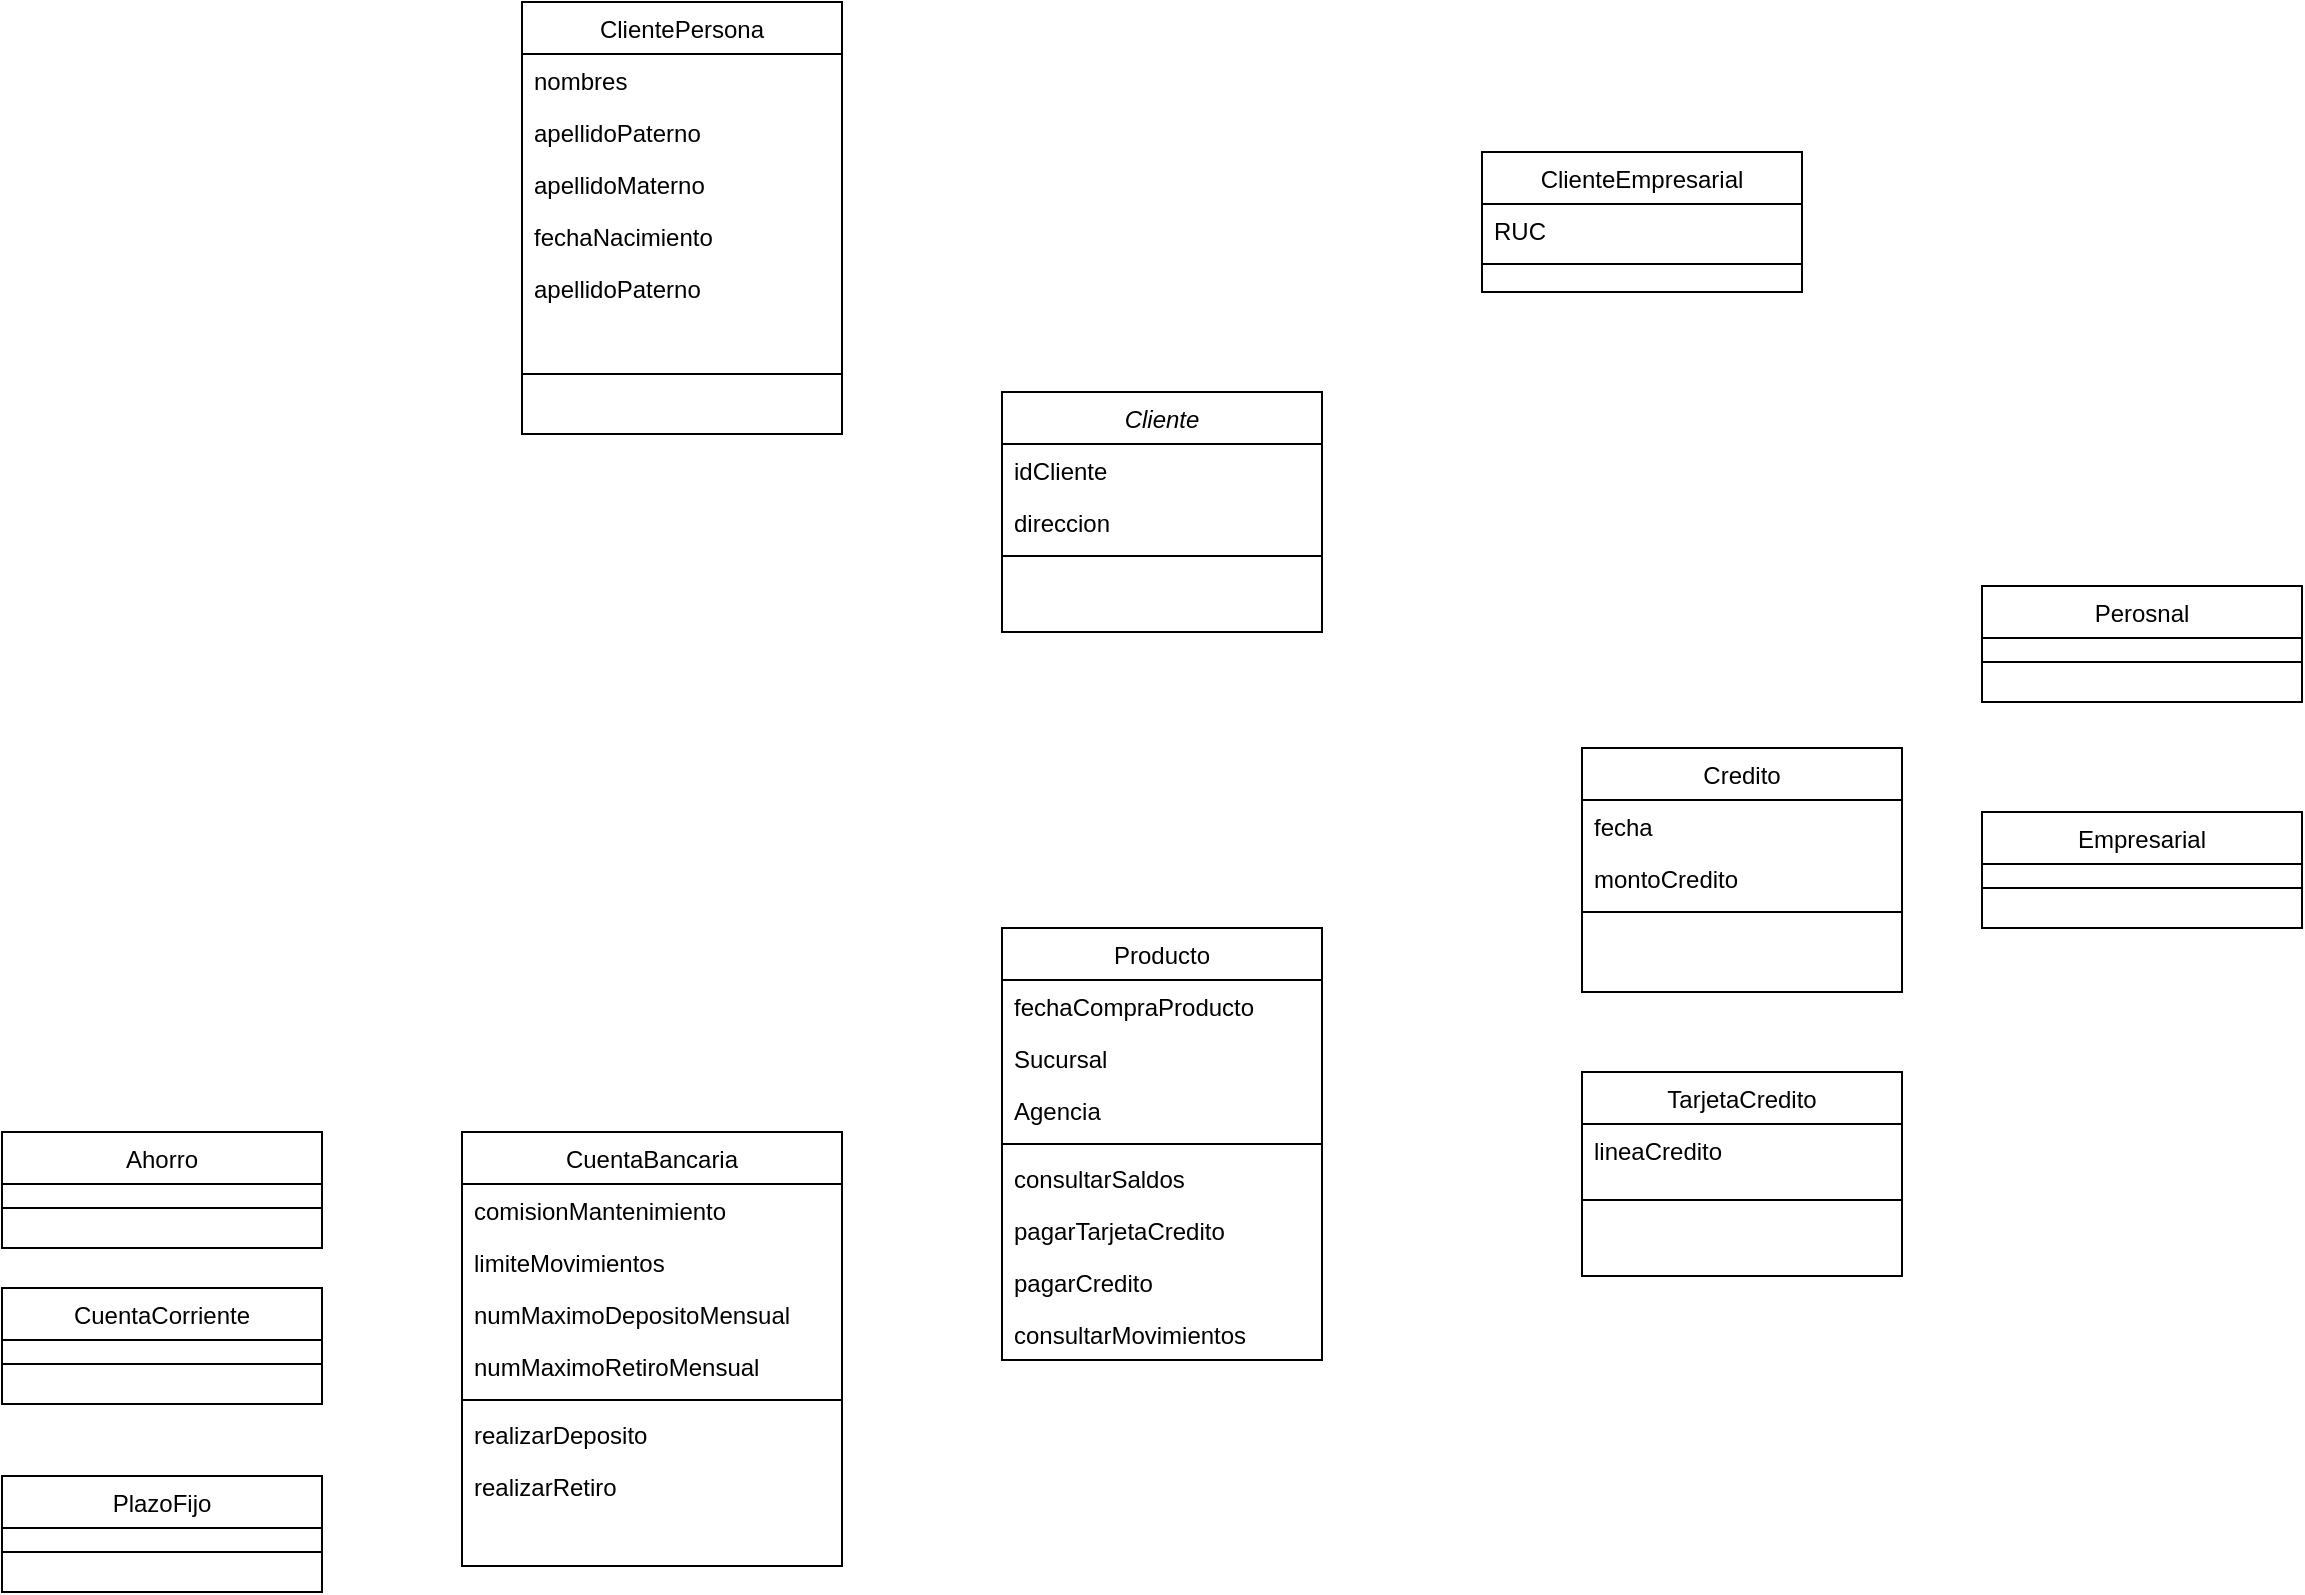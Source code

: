 <mxfile version="21.6.1" type="device" pages="2">
  <diagram id="C5RBs43oDa-KdzZeNtuy" name="Page-1">
    <mxGraphModel dx="2208" dy="815" grid="1" gridSize="10" guides="1" tooltips="1" connect="1" arrows="1" fold="1" page="1" pageScale="1" pageWidth="827" pageHeight="1169" math="0" shadow="0">
      <root>
        <mxCell id="WIyWlLk6GJQsqaUBKTNV-0" />
        <mxCell id="WIyWlLk6GJQsqaUBKTNV-1" parent="WIyWlLk6GJQsqaUBKTNV-0" />
        <mxCell id="zkfFHV4jXpPFQw0GAbJ--0" value="Cliente" style="swimlane;fontStyle=2;align=center;verticalAlign=top;childLayout=stackLayout;horizontal=1;startSize=26;horizontalStack=0;resizeParent=1;resizeLast=0;collapsible=1;marginBottom=0;rounded=0;shadow=0;strokeWidth=1;" parent="WIyWlLk6GJQsqaUBKTNV-1" vertex="1">
          <mxGeometry x="250" y="430" width="160" height="120" as="geometry">
            <mxRectangle x="230" y="140" width="160" height="26" as="alternateBounds" />
          </mxGeometry>
        </mxCell>
        <mxCell id="zkfFHV4jXpPFQw0GAbJ--1" value="idCliente" style="text;align=left;verticalAlign=top;spacingLeft=4;spacingRight=4;overflow=hidden;rotatable=0;points=[[0,0.5],[1,0.5]];portConstraint=eastwest;" parent="zkfFHV4jXpPFQw0GAbJ--0" vertex="1">
          <mxGeometry y="26" width="160" height="26" as="geometry" />
        </mxCell>
        <mxCell id="YfW43HxctPbW1JqSgaZa-95" value="direccion" style="text;align=left;verticalAlign=top;spacingLeft=4;spacingRight=4;overflow=hidden;rotatable=0;points=[[0,0.5],[1,0.5]];portConstraint=eastwest;rounded=0;shadow=0;html=0;" vertex="1" parent="zkfFHV4jXpPFQw0GAbJ--0">
          <mxGeometry y="52" width="160" height="26" as="geometry" />
        </mxCell>
        <mxCell id="zkfFHV4jXpPFQw0GAbJ--4" value="" style="line;html=1;strokeWidth=1;align=left;verticalAlign=middle;spacingTop=-1;spacingLeft=3;spacingRight=3;rotatable=0;labelPosition=right;points=[];portConstraint=eastwest;" parent="zkfFHV4jXpPFQw0GAbJ--0" vertex="1">
          <mxGeometry y="78" width="160" height="8" as="geometry" />
        </mxCell>
        <mxCell id="zkfFHV4jXpPFQw0GAbJ--6" value="ClientePersona" style="swimlane;fontStyle=0;align=center;verticalAlign=top;childLayout=stackLayout;horizontal=1;startSize=26;horizontalStack=0;resizeParent=1;resizeLast=0;collapsible=1;marginBottom=0;rounded=0;shadow=0;strokeWidth=1;" parent="WIyWlLk6GJQsqaUBKTNV-1" vertex="1">
          <mxGeometry x="10" y="235" width="160" height="216" as="geometry">
            <mxRectangle x="130" y="380" width="160" height="26" as="alternateBounds" />
          </mxGeometry>
        </mxCell>
        <mxCell id="zkfFHV4jXpPFQw0GAbJ--7" value="nombres" style="text;align=left;verticalAlign=top;spacingLeft=4;spacingRight=4;overflow=hidden;rotatable=0;points=[[0,0.5],[1,0.5]];portConstraint=eastwest;" parent="zkfFHV4jXpPFQw0GAbJ--6" vertex="1">
          <mxGeometry y="26" width="160" height="26" as="geometry" />
        </mxCell>
        <mxCell id="zkfFHV4jXpPFQw0GAbJ--8" value="apellidoPaterno" style="text;align=left;verticalAlign=top;spacingLeft=4;spacingRight=4;overflow=hidden;rotatable=0;points=[[0,0.5],[1,0.5]];portConstraint=eastwest;rounded=0;shadow=0;html=0;" parent="zkfFHV4jXpPFQw0GAbJ--6" vertex="1">
          <mxGeometry y="52" width="160" height="26" as="geometry" />
        </mxCell>
        <mxCell id="zkfFHV4jXpPFQw0GAbJ--3" value="apellidoMaterno" style="text;align=left;verticalAlign=top;spacingLeft=4;spacingRight=4;overflow=hidden;rotatable=0;points=[[0,0.5],[1,0.5]];portConstraint=eastwest;rounded=0;shadow=0;html=0;" parent="zkfFHV4jXpPFQw0GAbJ--6" vertex="1">
          <mxGeometry y="78" width="160" height="26" as="geometry" />
        </mxCell>
        <mxCell id="YfW43HxctPbW1JqSgaZa-91" value="fechaNacimiento" style="text;align=left;verticalAlign=top;spacingLeft=4;spacingRight=4;overflow=hidden;rotatable=0;points=[[0,0.5],[1,0.5]];portConstraint=eastwest;rounded=0;shadow=0;html=0;" vertex="1" parent="zkfFHV4jXpPFQw0GAbJ--6">
          <mxGeometry y="104" width="160" height="26" as="geometry" />
        </mxCell>
        <mxCell id="zkfFHV4jXpPFQw0GAbJ--2" value="apellidoPaterno" style="text;align=left;verticalAlign=top;spacingLeft=4;spacingRight=4;overflow=hidden;rotatable=0;points=[[0,0.5],[1,0.5]];portConstraint=eastwest;rounded=0;shadow=0;html=0;" parent="zkfFHV4jXpPFQw0GAbJ--6" vertex="1">
          <mxGeometry y="130" width="160" height="26" as="geometry" />
        </mxCell>
        <mxCell id="zkfFHV4jXpPFQw0GAbJ--9" value="" style="line;html=1;strokeWidth=1;align=left;verticalAlign=middle;spacingTop=-1;spacingLeft=3;spacingRight=3;rotatable=0;labelPosition=right;points=[];portConstraint=eastwest;" parent="zkfFHV4jXpPFQw0GAbJ--6" vertex="1">
          <mxGeometry y="156" width="160" height="60" as="geometry" />
        </mxCell>
        <mxCell id="zkfFHV4jXpPFQw0GAbJ--13" value="ClienteEmpresarial" style="swimlane;fontStyle=0;align=center;verticalAlign=top;childLayout=stackLayout;horizontal=1;startSize=26;horizontalStack=0;resizeParent=1;resizeLast=0;collapsible=1;marginBottom=0;rounded=0;shadow=0;strokeWidth=1;" parent="WIyWlLk6GJQsqaUBKTNV-1" vertex="1">
          <mxGeometry x="490" y="310" width="160" height="70" as="geometry">
            <mxRectangle x="340" y="380" width="170" height="26" as="alternateBounds" />
          </mxGeometry>
        </mxCell>
        <mxCell id="zkfFHV4jXpPFQw0GAbJ--14" value="RUC" style="text;align=left;verticalAlign=top;spacingLeft=4;spacingRight=4;overflow=hidden;rotatable=0;points=[[0,0.5],[1,0.5]];portConstraint=eastwest;" parent="zkfFHV4jXpPFQw0GAbJ--13" vertex="1">
          <mxGeometry y="26" width="160" height="26" as="geometry" />
        </mxCell>
        <mxCell id="zkfFHV4jXpPFQw0GAbJ--15" value="" style="line;html=1;strokeWidth=1;align=left;verticalAlign=middle;spacingTop=-1;spacingLeft=3;spacingRight=3;rotatable=0;labelPosition=right;points=[];portConstraint=eastwest;" parent="zkfFHV4jXpPFQw0GAbJ--13" vertex="1">
          <mxGeometry y="52" width="160" height="8" as="geometry" />
        </mxCell>
        <mxCell id="zkfFHV4jXpPFQw0GAbJ--17" value="Producto" style="swimlane;fontStyle=0;align=center;verticalAlign=top;childLayout=stackLayout;horizontal=1;startSize=26;horizontalStack=0;resizeParent=1;resizeLast=0;collapsible=1;marginBottom=0;rounded=0;shadow=0;strokeWidth=1;" parent="WIyWlLk6GJQsqaUBKTNV-1" vertex="1">
          <mxGeometry x="250" y="698" width="160" height="216" as="geometry">
            <mxRectangle x="550" y="140" width="160" height="26" as="alternateBounds" />
          </mxGeometry>
        </mxCell>
        <mxCell id="zkfFHV4jXpPFQw0GAbJ--18" value="fechaCompraProducto" style="text;align=left;verticalAlign=top;spacingLeft=4;spacingRight=4;overflow=hidden;rotatable=0;points=[[0,0.5],[1,0.5]];portConstraint=eastwest;" parent="zkfFHV4jXpPFQw0GAbJ--17" vertex="1">
          <mxGeometry y="26" width="160" height="26" as="geometry" />
        </mxCell>
        <mxCell id="zkfFHV4jXpPFQw0GAbJ--19" value="Sucursal" style="text;align=left;verticalAlign=top;spacingLeft=4;spacingRight=4;overflow=hidden;rotatable=0;points=[[0,0.5],[1,0.5]];portConstraint=eastwest;rounded=0;shadow=0;html=0;" parent="zkfFHV4jXpPFQw0GAbJ--17" vertex="1">
          <mxGeometry y="52" width="160" height="26" as="geometry" />
        </mxCell>
        <mxCell id="zkfFHV4jXpPFQw0GAbJ--20" value="Agencia" style="text;align=left;verticalAlign=top;spacingLeft=4;spacingRight=4;overflow=hidden;rotatable=0;points=[[0,0.5],[1,0.5]];portConstraint=eastwest;rounded=0;shadow=0;html=0;" parent="zkfFHV4jXpPFQw0GAbJ--17" vertex="1">
          <mxGeometry y="78" width="160" height="26" as="geometry" />
        </mxCell>
        <mxCell id="zkfFHV4jXpPFQw0GAbJ--23" value="" style="line;html=1;strokeWidth=1;align=left;verticalAlign=middle;spacingTop=-1;spacingLeft=3;spacingRight=3;rotatable=0;labelPosition=right;points=[];portConstraint=eastwest;" parent="zkfFHV4jXpPFQw0GAbJ--17" vertex="1">
          <mxGeometry y="104" width="160" height="8" as="geometry" />
        </mxCell>
        <mxCell id="zkfFHV4jXpPFQw0GAbJ--24" value="consultarSaldos" style="text;align=left;verticalAlign=top;spacingLeft=4;spacingRight=4;overflow=hidden;rotatable=0;points=[[0,0.5],[1,0.5]];portConstraint=eastwest;" parent="zkfFHV4jXpPFQw0GAbJ--17" vertex="1">
          <mxGeometry y="112" width="160" height="26" as="geometry" />
        </mxCell>
        <mxCell id="YfW43HxctPbW1JqSgaZa-92" value="pagarTarjetaCredito" style="text;align=left;verticalAlign=top;spacingLeft=4;spacingRight=4;overflow=hidden;rotatable=0;points=[[0,0.5],[1,0.5]];portConstraint=eastwest;rounded=0;shadow=0;html=0;" vertex="1" parent="zkfFHV4jXpPFQw0GAbJ--17">
          <mxGeometry y="138" width="160" height="26" as="geometry" />
        </mxCell>
        <mxCell id="YfW43HxctPbW1JqSgaZa-50" value="pagarCredito" style="text;align=left;verticalAlign=top;spacingLeft=4;spacingRight=4;overflow=hidden;rotatable=0;points=[[0,0.5],[1,0.5]];portConstraint=eastwest;" vertex="1" parent="zkfFHV4jXpPFQw0GAbJ--17">
          <mxGeometry y="164" width="160" height="26" as="geometry" />
        </mxCell>
        <mxCell id="YfW43HxctPbW1JqSgaZa-89" value="consultarMovimientos" style="text;align=left;verticalAlign=top;spacingLeft=4;spacingRight=4;overflow=hidden;rotatable=0;points=[[0,0.5],[1,0.5]];portConstraint=eastwest;rounded=0;shadow=0;html=0;" vertex="1" parent="zkfFHV4jXpPFQw0GAbJ--17">
          <mxGeometry y="190" width="160" height="26" as="geometry" />
        </mxCell>
        <mxCell id="YfW43HxctPbW1JqSgaZa-43" value="Credito" style="swimlane;fontStyle=0;align=center;verticalAlign=top;childLayout=stackLayout;horizontal=1;startSize=26;horizontalStack=0;resizeParent=1;resizeLast=0;collapsible=1;marginBottom=0;rounded=0;shadow=0;strokeWidth=1;" vertex="1" parent="WIyWlLk6GJQsqaUBKTNV-1">
          <mxGeometry x="540" y="608" width="160" height="122" as="geometry">
            <mxRectangle x="550" y="140" width="160" height="26" as="alternateBounds" />
          </mxGeometry>
        </mxCell>
        <mxCell id="YfW43HxctPbW1JqSgaZa-44" value="fecha" style="text;align=left;verticalAlign=top;spacingLeft=4;spacingRight=4;overflow=hidden;rotatable=0;points=[[0,0.5],[1,0.5]];portConstraint=eastwest;" vertex="1" parent="YfW43HxctPbW1JqSgaZa-43">
          <mxGeometry y="26" width="160" height="26" as="geometry" />
        </mxCell>
        <mxCell id="YfW43HxctPbW1JqSgaZa-45" value="montoCredito" style="text;align=left;verticalAlign=top;spacingLeft=4;spacingRight=4;overflow=hidden;rotatable=0;points=[[0,0.5],[1,0.5]];portConstraint=eastwest;rounded=0;shadow=0;html=0;" vertex="1" parent="YfW43HxctPbW1JqSgaZa-43">
          <mxGeometry y="52" width="160" height="26" as="geometry" />
        </mxCell>
        <mxCell id="YfW43HxctPbW1JqSgaZa-49" value="" style="line;html=1;strokeWidth=1;align=left;verticalAlign=middle;spacingTop=-1;spacingLeft=3;spacingRight=3;rotatable=0;labelPosition=right;points=[];portConstraint=eastwest;" vertex="1" parent="YfW43HxctPbW1JqSgaZa-43">
          <mxGeometry y="78" width="160" height="8" as="geometry" />
        </mxCell>
        <mxCell id="YfW43HxctPbW1JqSgaZa-69" value="CuentaBancaria" style="swimlane;fontStyle=0;align=center;verticalAlign=top;childLayout=stackLayout;horizontal=1;startSize=26;horizontalStack=0;resizeParent=1;resizeLast=0;collapsible=1;marginBottom=0;rounded=0;shadow=0;strokeWidth=1;" vertex="1" parent="WIyWlLk6GJQsqaUBKTNV-1">
          <mxGeometry x="-20" y="800" width="190" height="217" as="geometry">
            <mxRectangle x="550" y="140" width="160" height="26" as="alternateBounds" />
          </mxGeometry>
        </mxCell>
        <mxCell id="YfW43HxctPbW1JqSgaZa-70" value="comisionMantenimiento" style="text;align=left;verticalAlign=top;spacingLeft=4;spacingRight=4;overflow=hidden;rotatable=0;points=[[0,0.5],[1,0.5]];portConstraint=eastwest;" vertex="1" parent="YfW43HxctPbW1JqSgaZa-69">
          <mxGeometry y="26" width="190" height="26" as="geometry" />
        </mxCell>
        <mxCell id="YfW43HxctPbW1JqSgaZa-71" value="limiteMovimientos" style="text;align=left;verticalAlign=top;spacingLeft=4;spacingRight=4;overflow=hidden;rotatable=0;points=[[0,0.5],[1,0.5]];portConstraint=eastwest;rounded=0;shadow=0;html=0;" vertex="1" parent="YfW43HxctPbW1JqSgaZa-69">
          <mxGeometry y="52" width="190" height="26" as="geometry" />
        </mxCell>
        <mxCell id="YfW43HxctPbW1JqSgaZa-72" value="numMaximoDepositoMensual" style="text;align=left;verticalAlign=top;spacingLeft=4;spacingRight=4;overflow=hidden;rotatable=0;points=[[0,0.5],[1,0.5]];portConstraint=eastwest;rounded=0;shadow=0;html=0;" vertex="1" parent="YfW43HxctPbW1JqSgaZa-69">
          <mxGeometry y="78" width="190" height="26" as="geometry" />
        </mxCell>
        <mxCell id="YfW43HxctPbW1JqSgaZa-73" value="numMaximoRetiroMensual" style="text;align=left;verticalAlign=top;spacingLeft=4;spacingRight=4;overflow=hidden;rotatable=0;points=[[0,0.5],[1,0.5]];portConstraint=eastwest;rounded=0;shadow=0;html=0;" vertex="1" parent="YfW43HxctPbW1JqSgaZa-69">
          <mxGeometry y="104" width="190" height="26" as="geometry" />
        </mxCell>
        <mxCell id="YfW43HxctPbW1JqSgaZa-75" value="" style="line;html=1;strokeWidth=1;align=left;verticalAlign=middle;spacingTop=-1;spacingLeft=3;spacingRight=3;rotatable=0;labelPosition=right;points=[];portConstraint=eastwest;" vertex="1" parent="YfW43HxctPbW1JqSgaZa-69">
          <mxGeometry y="130" width="190" height="8" as="geometry" />
        </mxCell>
        <mxCell id="YfW43HxctPbW1JqSgaZa-76" value="realizarDeposito" style="text;align=left;verticalAlign=top;spacingLeft=4;spacingRight=4;overflow=hidden;rotatable=0;points=[[0,0.5],[1,0.5]];portConstraint=eastwest;" vertex="1" parent="YfW43HxctPbW1JqSgaZa-69">
          <mxGeometry y="138" width="190" height="26" as="geometry" />
        </mxCell>
        <mxCell id="YfW43HxctPbW1JqSgaZa-77" value="realizarRetiro" style="text;align=left;verticalAlign=top;spacingLeft=4;spacingRight=4;overflow=hidden;rotatable=0;points=[[0,0.5],[1,0.5]];portConstraint=eastwest;" vertex="1" parent="YfW43HxctPbW1JqSgaZa-69">
          <mxGeometry y="164" width="190" height="26" as="geometry" />
        </mxCell>
        <mxCell id="YfW43HxctPbW1JqSgaZa-101" value="Perosnal" style="swimlane;fontStyle=0;align=center;verticalAlign=top;childLayout=stackLayout;horizontal=1;startSize=26;horizontalStack=0;resizeParent=1;resizeLast=0;collapsible=1;marginBottom=0;rounded=0;shadow=0;strokeWidth=1;" vertex="1" parent="WIyWlLk6GJQsqaUBKTNV-1">
          <mxGeometry x="740" y="527" width="160" height="58" as="geometry">
            <mxRectangle x="550" y="140" width="160" height="26" as="alternateBounds" />
          </mxGeometry>
        </mxCell>
        <mxCell id="YfW43HxctPbW1JqSgaZa-107" value="" style="line;html=1;strokeWidth=1;align=left;verticalAlign=middle;spacingTop=-1;spacingLeft=3;spacingRight=3;rotatable=0;labelPosition=right;points=[];portConstraint=eastwest;" vertex="1" parent="YfW43HxctPbW1JqSgaZa-101">
          <mxGeometry y="26" width="160" height="24" as="geometry" />
        </mxCell>
        <mxCell id="YfW43HxctPbW1JqSgaZa-174" value="CuentaCorriente" style="swimlane;fontStyle=0;align=center;verticalAlign=top;childLayout=stackLayout;horizontal=1;startSize=26;horizontalStack=0;resizeParent=1;resizeLast=0;collapsible=1;marginBottom=0;rounded=0;shadow=0;strokeWidth=1;" vertex="1" parent="WIyWlLk6GJQsqaUBKTNV-1">
          <mxGeometry x="-250" y="878" width="160" height="58" as="geometry">
            <mxRectangle x="550" y="140" width="160" height="26" as="alternateBounds" />
          </mxGeometry>
        </mxCell>
        <mxCell id="YfW43HxctPbW1JqSgaZa-175" value="" style="line;html=1;strokeWidth=1;align=left;verticalAlign=middle;spacingTop=-1;spacingLeft=3;spacingRight=3;rotatable=0;labelPosition=right;points=[];portConstraint=eastwest;" vertex="1" parent="YfW43HxctPbW1JqSgaZa-174">
          <mxGeometry y="26" width="160" height="24" as="geometry" />
        </mxCell>
        <mxCell id="YfW43HxctPbW1JqSgaZa-176" value="PlazoFijo" style="swimlane;fontStyle=0;align=center;verticalAlign=top;childLayout=stackLayout;horizontal=1;startSize=26;horizontalStack=0;resizeParent=1;resizeLast=0;collapsible=1;marginBottom=0;rounded=0;shadow=0;strokeWidth=1;" vertex="1" parent="WIyWlLk6GJQsqaUBKTNV-1">
          <mxGeometry x="-250" y="972" width="160" height="58" as="geometry">
            <mxRectangle x="550" y="140" width="160" height="26" as="alternateBounds" />
          </mxGeometry>
        </mxCell>
        <mxCell id="YfW43HxctPbW1JqSgaZa-177" value="" style="line;html=1;strokeWidth=1;align=left;verticalAlign=middle;spacingTop=-1;spacingLeft=3;spacingRight=3;rotatable=0;labelPosition=right;points=[];portConstraint=eastwest;" vertex="1" parent="YfW43HxctPbW1JqSgaZa-176">
          <mxGeometry y="26" width="160" height="24" as="geometry" />
        </mxCell>
        <mxCell id="YfW43HxctPbW1JqSgaZa-188" value="Ahorro" style="swimlane;fontStyle=0;align=center;verticalAlign=top;childLayout=stackLayout;horizontal=1;startSize=26;horizontalStack=0;resizeParent=1;resizeLast=0;collapsible=1;marginBottom=0;rounded=0;shadow=0;strokeWidth=1;" vertex="1" parent="WIyWlLk6GJQsqaUBKTNV-1">
          <mxGeometry x="-250" y="800" width="160" height="58" as="geometry">
            <mxRectangle x="550" y="140" width="160" height="26" as="alternateBounds" />
          </mxGeometry>
        </mxCell>
        <mxCell id="YfW43HxctPbW1JqSgaZa-189" value="" style="line;html=1;strokeWidth=1;align=left;verticalAlign=middle;spacingTop=-1;spacingLeft=3;spacingRight=3;rotatable=0;labelPosition=right;points=[];portConstraint=eastwest;" vertex="1" parent="YfW43HxctPbW1JqSgaZa-188">
          <mxGeometry y="26" width="160" height="24" as="geometry" />
        </mxCell>
        <mxCell id="YfW43HxctPbW1JqSgaZa-190" value="Empresarial" style="swimlane;fontStyle=0;align=center;verticalAlign=top;childLayout=stackLayout;horizontal=1;startSize=26;horizontalStack=0;resizeParent=1;resizeLast=0;collapsible=1;marginBottom=0;rounded=0;shadow=0;strokeWidth=1;" vertex="1" parent="WIyWlLk6GJQsqaUBKTNV-1">
          <mxGeometry x="740" y="640" width="160" height="58" as="geometry">
            <mxRectangle x="550" y="140" width="160" height="26" as="alternateBounds" />
          </mxGeometry>
        </mxCell>
        <mxCell id="YfW43HxctPbW1JqSgaZa-191" value="" style="line;html=1;strokeWidth=1;align=left;verticalAlign=middle;spacingTop=-1;spacingLeft=3;spacingRight=3;rotatable=0;labelPosition=right;points=[];portConstraint=eastwest;" vertex="1" parent="YfW43HxctPbW1JqSgaZa-190">
          <mxGeometry y="26" width="160" height="24" as="geometry" />
        </mxCell>
        <mxCell id="YfW43HxctPbW1JqSgaZa-192" value="TarjetaCredito" style="swimlane;fontStyle=0;align=center;verticalAlign=top;childLayout=stackLayout;horizontal=1;startSize=26;horizontalStack=0;resizeParent=1;resizeLast=0;collapsible=1;marginBottom=0;rounded=0;shadow=0;strokeWidth=1;" vertex="1" parent="WIyWlLk6GJQsqaUBKTNV-1">
          <mxGeometry x="540" y="770" width="160" height="102" as="geometry">
            <mxRectangle x="550" y="140" width="160" height="26" as="alternateBounds" />
          </mxGeometry>
        </mxCell>
        <mxCell id="YfW43HxctPbW1JqSgaZa-93" value="lineaCredito" style="text;align=left;verticalAlign=top;spacingLeft=4;spacingRight=4;overflow=hidden;rotatable=0;points=[[0,0.5],[1,0.5]];portConstraint=eastwest;rounded=0;shadow=0;html=0;" vertex="1" parent="YfW43HxctPbW1JqSgaZa-192">
          <mxGeometry y="26" width="160" height="26" as="geometry" />
        </mxCell>
        <mxCell id="YfW43HxctPbW1JqSgaZa-193" value="" style="line;html=1;strokeWidth=1;align=left;verticalAlign=middle;spacingTop=-1;spacingLeft=3;spacingRight=3;rotatable=0;labelPosition=right;points=[];portConstraint=eastwest;" vertex="1" parent="YfW43HxctPbW1JqSgaZa-192">
          <mxGeometry y="52" width="160" height="24" as="geometry" />
        </mxCell>
      </root>
    </mxGraphModel>
  </diagram>
  <diagram id="sgwMJOlF0q3xFY8yVjAJ" name="Page-2">
    <mxGraphModel dx="1381" dy="815" grid="1" gridSize="10" guides="1" tooltips="1" connect="1" arrows="1" fold="1" page="1" pageScale="1" pageWidth="850" pageHeight="1100" math="0" shadow="0">
      <root>
        <mxCell id="0" />
        <mxCell id="1" parent="0" />
        <mxCell id="Z1YhWEWUEGAhvBVoIREl-1" value="Cliente" style="swimlane;fontStyle=2;align=center;verticalAlign=top;childLayout=stackLayout;horizontal=1;startSize=26;horizontalStack=0;resizeParent=1;resizeLast=0;collapsible=1;marginBottom=0;rounded=0;shadow=0;strokeWidth=1;" vertex="1" parent="1">
          <mxGeometry x="390" y="40" width="160" height="120" as="geometry">
            <mxRectangle x="230" y="140" width="160" height="26" as="alternateBounds" />
          </mxGeometry>
        </mxCell>
        <mxCell id="Z1YhWEWUEGAhvBVoIREl-2" value="idCliente" style="text;align=left;verticalAlign=top;spacingLeft=4;spacingRight=4;overflow=hidden;rotatable=0;points=[[0,0.5],[1,0.5]];portConstraint=eastwest;" vertex="1" parent="Z1YhWEWUEGAhvBVoIREl-1">
          <mxGeometry y="26" width="160" height="26" as="geometry" />
        </mxCell>
        <mxCell id="Z1YhWEWUEGAhvBVoIREl-3" value="direccion" style="text;align=left;verticalAlign=top;spacingLeft=4;spacingRight=4;overflow=hidden;rotatable=0;points=[[0,0.5],[1,0.5]];portConstraint=eastwest;rounded=0;shadow=0;html=0;" vertex="1" parent="Z1YhWEWUEGAhvBVoIREl-1">
          <mxGeometry y="52" width="160" height="26" as="geometry" />
        </mxCell>
        <mxCell id="Z1YhWEWUEGAhvBVoIREl-4" value="" style="line;html=1;strokeWidth=1;align=left;verticalAlign=middle;spacingTop=-1;spacingLeft=3;spacingRight=3;rotatable=0;labelPosition=right;points=[];portConstraint=eastwest;" vertex="1" parent="Z1YhWEWUEGAhvBVoIREl-1">
          <mxGeometry y="78" width="160" height="8" as="geometry" />
        </mxCell>
        <mxCell id="Z1YhWEWUEGAhvBVoIREl-107" value="listarProductos" style="text;align=left;verticalAlign=top;spacingLeft=4;spacingRight=4;overflow=hidden;rotatable=0;points=[[0,0.5],[1,0.5]];portConstraint=eastwest;rounded=0;shadow=0;html=0;" vertex="1" parent="Z1YhWEWUEGAhvBVoIREl-1">
          <mxGeometry y="86" width="160" height="26" as="geometry" />
        </mxCell>
        <mxCell id="Z1YhWEWUEGAhvBVoIREl-5" value="ClientePersona" style="swimlane;fontStyle=0;align=center;verticalAlign=top;childLayout=stackLayout;horizontal=1;startSize=26;horizontalStack=0;resizeParent=1;resizeLast=0;collapsible=1;marginBottom=0;rounded=0;shadow=0;strokeWidth=1;" vertex="1" parent="1">
          <mxGeometry x="70" y="140" width="160" height="220" as="geometry">
            <mxRectangle x="130" y="380" width="160" height="26" as="alternateBounds" />
          </mxGeometry>
        </mxCell>
        <mxCell id="Z1YhWEWUEGAhvBVoIREl-6" value="nombres" style="text;align=left;verticalAlign=top;spacingLeft=4;spacingRight=4;overflow=hidden;rotatable=0;points=[[0,0.5],[1,0.5]];portConstraint=eastwest;" vertex="1" parent="Z1YhWEWUEGAhvBVoIREl-5">
          <mxGeometry y="26" width="160" height="26" as="geometry" />
        </mxCell>
        <mxCell id="Z1YhWEWUEGAhvBVoIREl-7" value="apellidoPaterno" style="text;align=left;verticalAlign=top;spacingLeft=4;spacingRight=4;overflow=hidden;rotatable=0;points=[[0,0.5],[1,0.5]];portConstraint=eastwest;rounded=0;shadow=0;html=0;" vertex="1" parent="Z1YhWEWUEGAhvBVoIREl-5">
          <mxGeometry y="52" width="160" height="26" as="geometry" />
        </mxCell>
        <mxCell id="Z1YhWEWUEGAhvBVoIREl-8" value="apellidoMaterno" style="text;align=left;verticalAlign=top;spacingLeft=4;spacingRight=4;overflow=hidden;rotatable=0;points=[[0,0.5],[1,0.5]];portConstraint=eastwest;rounded=0;shadow=0;html=0;" vertex="1" parent="Z1YhWEWUEGAhvBVoIREl-5">
          <mxGeometry y="78" width="160" height="26" as="geometry" />
        </mxCell>
        <mxCell id="Z1YhWEWUEGAhvBVoIREl-9" value="fechaNacimiento" style="text;align=left;verticalAlign=top;spacingLeft=4;spacingRight=4;overflow=hidden;rotatable=0;points=[[0,0.5],[1,0.5]];portConstraint=eastwest;rounded=0;shadow=0;html=0;" vertex="1" parent="Z1YhWEWUEGAhvBVoIREl-5">
          <mxGeometry y="104" width="160" height="26" as="geometry" />
        </mxCell>
        <mxCell id="Z1YhWEWUEGAhvBVoIREl-10" value="apellidoPaterno" style="text;align=left;verticalAlign=top;spacingLeft=4;spacingRight=4;overflow=hidden;rotatable=0;points=[[0,0.5],[1,0.5]];portConstraint=eastwest;rounded=0;shadow=0;html=0;" vertex="1" parent="Z1YhWEWUEGAhvBVoIREl-5">
          <mxGeometry y="130" width="160" height="26" as="geometry" />
        </mxCell>
        <mxCell id="Z1YhWEWUEGAhvBVoIREl-11" value="" style="line;html=1;strokeWidth=1;align=left;verticalAlign=middle;spacingTop=-1;spacingLeft=3;spacingRight=3;rotatable=0;labelPosition=right;points=[];portConstraint=eastwest;" vertex="1" parent="Z1YhWEWUEGAhvBVoIREl-5">
          <mxGeometry y="156" width="160" height="60" as="geometry" />
        </mxCell>
        <mxCell id="Z1YhWEWUEGAhvBVoIREl-12" value="ClienteEmpresarial" style="swimlane;fontStyle=0;align=center;verticalAlign=top;childLayout=stackLayout;horizontal=1;startSize=26;horizontalStack=0;resizeParent=1;resizeLast=0;collapsible=1;marginBottom=0;rounded=0;shadow=0;strokeWidth=1;" vertex="1" parent="1">
          <mxGeometry x="680" y="150" width="160" height="70" as="geometry">
            <mxRectangle x="340" y="380" width="170" height="26" as="alternateBounds" />
          </mxGeometry>
        </mxCell>
        <mxCell id="Z1YhWEWUEGAhvBVoIREl-13" value="RUC" style="text;align=left;verticalAlign=top;spacingLeft=4;spacingRight=4;overflow=hidden;rotatable=0;points=[[0,0.5],[1,0.5]];portConstraint=eastwest;" vertex="1" parent="Z1YhWEWUEGAhvBVoIREl-12">
          <mxGeometry y="26" width="160" height="26" as="geometry" />
        </mxCell>
        <mxCell id="Z1YhWEWUEGAhvBVoIREl-14" value="" style="line;html=1;strokeWidth=1;align=left;verticalAlign=middle;spacingTop=-1;spacingLeft=3;spacingRight=3;rotatable=0;labelPosition=right;points=[];portConstraint=eastwest;" vertex="1" parent="Z1YhWEWUEGAhvBVoIREl-12">
          <mxGeometry y="52" width="160" height="8" as="geometry" />
        </mxCell>
        <mxCell id="Z1YhWEWUEGAhvBVoIREl-15" value="Producto" style="swimlane;fontStyle=0;align=center;verticalAlign=top;childLayout=stackLayout;horizontal=1;startSize=26;horizontalStack=0;resizeParent=1;resizeLast=0;collapsible=1;marginBottom=0;rounded=0;shadow=0;strokeWidth=1;" vertex="1" parent="1">
          <mxGeometry x="420" y="780" width="160" height="190" as="geometry">
            <mxRectangle x="550" y="140" width="160" height="26" as="alternateBounds" />
          </mxGeometry>
        </mxCell>
        <mxCell id="Z1YhWEWUEGAhvBVoIREl-104" value="idProducto" style="text;align=left;verticalAlign=top;spacingLeft=4;spacingRight=4;overflow=hidden;rotatable=0;points=[[0,0.5],[1,0.5]];portConstraint=eastwest;rounded=0;shadow=0;html=0;" vertex="1" parent="Z1YhWEWUEGAhvBVoIREl-15">
          <mxGeometry y="26" width="160" height="26" as="geometry" />
        </mxCell>
        <mxCell id="Z1YhWEWUEGAhvBVoIREl-16" value="fechaApertura" style="text;align=left;verticalAlign=top;spacingLeft=4;spacingRight=4;overflow=hidden;rotatable=0;points=[[0,0.5],[1,0.5]];portConstraint=eastwest;" vertex="1" parent="Z1YhWEWUEGAhvBVoIREl-15">
          <mxGeometry y="52" width="160" height="26" as="geometry" />
        </mxCell>
        <mxCell id="Z1YhWEWUEGAhvBVoIREl-17" value="sucursal" style="text;align=left;verticalAlign=top;spacingLeft=4;spacingRight=4;overflow=hidden;rotatable=0;points=[[0,0.5],[1,0.5]];portConstraint=eastwest;rounded=0;shadow=0;html=0;" vertex="1" parent="Z1YhWEWUEGAhvBVoIREl-15">
          <mxGeometry y="78" width="160" height="26" as="geometry" />
        </mxCell>
        <mxCell id="Z1YhWEWUEGAhvBVoIREl-18" value="agencia" style="text;align=left;verticalAlign=top;spacingLeft=4;spacingRight=4;overflow=hidden;rotatable=0;points=[[0,0.5],[1,0.5]];portConstraint=eastwest;rounded=0;shadow=0;html=0;" vertex="1" parent="Z1YhWEWUEGAhvBVoIREl-15">
          <mxGeometry y="104" width="160" height="26" as="geometry" />
        </mxCell>
        <mxCell id="Z1YhWEWUEGAhvBVoIREl-19" value="" style="line;html=1;strokeWidth=1;align=left;verticalAlign=middle;spacingTop=-1;spacingLeft=3;spacingRight=3;rotatable=0;labelPosition=right;points=[];portConstraint=eastwest;" vertex="1" parent="Z1YhWEWUEGAhvBVoIREl-15">
          <mxGeometry y="130" width="160" height="8" as="geometry" />
        </mxCell>
        <mxCell id="Z1YhWEWUEGAhvBVoIREl-20" value="consultarSaldos" style="text;align=left;verticalAlign=top;spacingLeft=4;spacingRight=4;overflow=hidden;rotatable=0;points=[[0,0.5],[1,0.5]];portConstraint=eastwest;" vertex="1" parent="Z1YhWEWUEGAhvBVoIREl-15">
          <mxGeometry y="138" width="160" height="26" as="geometry" />
        </mxCell>
        <mxCell id="Z1YhWEWUEGAhvBVoIREl-23" value="consultarMovimientos" style="text;align=left;verticalAlign=top;spacingLeft=4;spacingRight=4;overflow=hidden;rotatable=0;points=[[0,0.5],[1,0.5]];portConstraint=eastwest;rounded=0;shadow=0;html=0;" vertex="1" parent="Z1YhWEWUEGAhvBVoIREl-15">
          <mxGeometry y="164" width="160" height="26" as="geometry" />
        </mxCell>
        <mxCell id="Z1YhWEWUEGAhvBVoIREl-24" value="Credito" style="swimlane;fontStyle=0;align=center;verticalAlign=top;childLayout=stackLayout;horizontal=1;startSize=26;horizontalStack=0;resizeParent=1;resizeLast=0;collapsible=1;marginBottom=0;rounded=0;shadow=0;strokeWidth=1;" vertex="1" parent="1">
          <mxGeometry x="510" y="470" width="190" height="190" as="geometry">
            <mxRectangle x="550" y="140" width="160" height="26" as="alternateBounds" />
          </mxGeometry>
        </mxCell>
        <mxCell id="Z1YhWEWUEGAhvBVoIREl-25" value="tasaInteres" style="text;align=left;verticalAlign=top;spacingLeft=4;spacingRight=4;overflow=hidden;rotatable=0;points=[[0,0.5],[1,0.5]];portConstraint=eastwest;" vertex="1" parent="Z1YhWEWUEGAhvBVoIREl-24">
          <mxGeometry y="26" width="190" height="26" as="geometry" />
        </mxCell>
        <mxCell id="Z1YhWEWUEGAhvBVoIREl-64" value="montoCredito" style="text;align=left;verticalAlign=top;spacingLeft=4;spacingRight=4;overflow=hidden;rotatable=0;points=[[0,0.5],[1,0.5]];portConstraint=eastwest;rounded=0;shadow=0;html=0;" vertex="1" parent="Z1YhWEWUEGAhvBVoIREl-24">
          <mxGeometry y="52" width="190" height="26" as="geometry" />
        </mxCell>
        <mxCell id="Z1YhWEWUEGAhvBVoIREl-66" value="totalCuotas" style="text;align=left;verticalAlign=top;spacingLeft=4;spacingRight=4;overflow=hidden;rotatable=0;points=[[0,0.5],[1,0.5]];portConstraint=eastwest;rounded=0;shadow=0;html=0;" vertex="1" parent="Z1YhWEWUEGAhvBVoIREl-24">
          <mxGeometry y="78" width="190" height="26" as="geometry" />
        </mxCell>
        <mxCell id="Z1YhWEWUEGAhvBVoIREl-26" value="tipoCredito" style="text;align=left;verticalAlign=top;spacingLeft=4;spacingRight=4;overflow=hidden;rotatable=0;points=[[0,0.5],[1,0.5]];portConstraint=eastwest;rounded=0;shadow=0;html=0;" vertex="1" parent="Z1YhWEWUEGAhvBVoIREl-24">
          <mxGeometry y="104" width="190" height="26" as="geometry" />
        </mxCell>
        <mxCell id="Z1YhWEWUEGAhvBVoIREl-27" value="" style="line;html=1;strokeWidth=1;align=left;verticalAlign=middle;spacingTop=-1;spacingLeft=3;spacingRight=3;rotatable=0;labelPosition=right;points=[];portConstraint=eastwest;" vertex="1" parent="Z1YhWEWUEGAhvBVoIREl-24">
          <mxGeometry y="130" width="190" height="8" as="geometry" />
        </mxCell>
        <mxCell id="Z1YhWEWUEGAhvBVoIREl-80" value="consultarMovimientosCredito" style="text;align=left;verticalAlign=top;spacingLeft=4;spacingRight=4;overflow=hidden;rotatable=0;points=[[0,0.5],[1,0.5]];portConstraint=eastwest;rounded=0;shadow=0;html=0;" vertex="1" parent="Z1YhWEWUEGAhvBVoIREl-24">
          <mxGeometry y="138" width="190" height="26" as="geometry" />
        </mxCell>
        <mxCell id="Z1YhWEWUEGAhvBVoIREl-22" value="pagarCredito" style="text;align=left;verticalAlign=top;spacingLeft=4;spacingRight=4;overflow=hidden;rotatable=0;points=[[0,0.5],[1,0.5]];portConstraint=eastwest;" vertex="1" parent="Z1YhWEWUEGAhvBVoIREl-24">
          <mxGeometry y="164" width="190" height="26" as="geometry" />
        </mxCell>
        <mxCell id="Z1YhWEWUEGAhvBVoIREl-28" value="CuentaBancaria" style="swimlane;fontStyle=0;align=center;verticalAlign=top;childLayout=stackLayout;horizontal=1;startSize=26;horizontalStack=0;resizeParent=1;resizeLast=0;collapsible=1;marginBottom=0;rounded=0;shadow=0;strokeWidth=1;" vertex="1" parent="1">
          <mxGeometry x="40" y="460" width="210" height="242" as="geometry">
            <mxRectangle x="550" y="140" width="160" height="26" as="alternateBounds" />
          </mxGeometry>
        </mxCell>
        <mxCell id="Z1YhWEWUEGAhvBVoIREl-29" value="comisionMantenimiento" style="text;align=left;verticalAlign=top;spacingLeft=4;spacingRight=4;overflow=hidden;rotatable=0;points=[[0,0.5],[1,0.5]];portConstraint=eastwest;" vertex="1" parent="Z1YhWEWUEGAhvBVoIREl-28">
          <mxGeometry y="26" width="210" height="26" as="geometry" />
        </mxCell>
        <mxCell id="Z1YhWEWUEGAhvBVoIREl-30" value="limiteMovimientos" style="text;align=left;verticalAlign=top;spacingLeft=4;spacingRight=4;overflow=hidden;rotatable=0;points=[[0,0.5],[1,0.5]];portConstraint=eastwest;rounded=0;shadow=0;html=0;" vertex="1" parent="Z1YhWEWUEGAhvBVoIREl-28">
          <mxGeometry y="52" width="210" height="26" as="geometry" />
        </mxCell>
        <mxCell id="Z1YhWEWUEGAhvBVoIREl-31" value="numMaximoDepositoMensual" style="text;align=left;verticalAlign=top;spacingLeft=4;spacingRight=4;overflow=hidden;rotatable=0;points=[[0,0.5],[1,0.5]];portConstraint=eastwest;rounded=0;shadow=0;html=0;" vertex="1" parent="Z1YhWEWUEGAhvBVoIREl-28">
          <mxGeometry y="78" width="210" height="26" as="geometry" />
        </mxCell>
        <mxCell id="Z1YhWEWUEGAhvBVoIREl-65" value="limiteMovimientos" style="text;align=left;verticalAlign=top;spacingLeft=4;spacingRight=4;overflow=hidden;rotatable=0;points=[[0,0.5],[1,0.5]];portConstraint=eastwest;rounded=0;shadow=0;html=0;" vertex="1" parent="Z1YhWEWUEGAhvBVoIREl-28">
          <mxGeometry y="104" width="210" height="26" as="geometry" />
        </mxCell>
        <mxCell id="Z1YhWEWUEGAhvBVoIREl-32" value="tipoCuenta" style="text;align=left;verticalAlign=top;spacingLeft=4;spacingRight=4;overflow=hidden;rotatable=0;points=[[0,0.5],[1,0.5]];portConstraint=eastwest;rounded=0;shadow=0;html=0;" vertex="1" parent="Z1YhWEWUEGAhvBVoIREl-28">
          <mxGeometry y="130" width="210" height="26" as="geometry" />
        </mxCell>
        <mxCell id="Z1YhWEWUEGAhvBVoIREl-33" value="" style="line;html=1;strokeWidth=1;align=left;verticalAlign=middle;spacingTop=-1;spacingLeft=3;spacingRight=3;rotatable=0;labelPosition=right;points=[];portConstraint=eastwest;" vertex="1" parent="Z1YhWEWUEGAhvBVoIREl-28">
          <mxGeometry y="156" width="210" height="8" as="geometry" />
        </mxCell>
        <mxCell id="Z1YhWEWUEGAhvBVoIREl-79" value="consultarMovimientosCtaBancaria" style="text;align=left;verticalAlign=top;spacingLeft=4;spacingRight=4;overflow=hidden;rotatable=0;points=[[0,0.5],[1,0.5]];portConstraint=eastwest;rounded=0;shadow=0;html=0;" vertex="1" parent="Z1YhWEWUEGAhvBVoIREl-28">
          <mxGeometry y="164" width="210" height="26" as="geometry" />
        </mxCell>
        <mxCell id="Z1YhWEWUEGAhvBVoIREl-34" value="realizarDeposito" style="text;align=left;verticalAlign=top;spacingLeft=4;spacingRight=4;overflow=hidden;rotatable=0;points=[[0,0.5],[1,0.5]];portConstraint=eastwest;" vertex="1" parent="Z1YhWEWUEGAhvBVoIREl-28">
          <mxGeometry y="190" width="210" height="26" as="geometry" />
        </mxCell>
        <mxCell id="Z1YhWEWUEGAhvBVoIREl-35" value="realizarRetiro" style="text;align=left;verticalAlign=top;spacingLeft=4;spacingRight=4;overflow=hidden;rotatable=0;points=[[0,0.5],[1,0.5]];portConstraint=eastwest;" vertex="1" parent="Z1YhWEWUEGAhvBVoIREl-28">
          <mxGeometry y="216" width="210" height="26" as="geometry" />
        </mxCell>
        <mxCell id="Z1YhWEWUEGAhvBVoIREl-40" value="PlazoFijo" style="swimlane;fontStyle=0;align=center;verticalAlign=top;childLayout=stackLayout;horizontal=1;startSize=26;horizontalStack=0;resizeParent=1;resizeLast=0;collapsible=1;marginBottom=0;rounded=0;shadow=0;strokeWidth=1;" vertex="1" parent="1">
          <mxGeometry x="300" y="490" width="160" height="102" as="geometry">
            <mxRectangle x="550" y="140" width="160" height="26" as="alternateBounds" />
          </mxGeometry>
        </mxCell>
        <mxCell id="Z1YhWEWUEGAhvBVoIREl-78" value="tasaInteres" style="text;align=left;verticalAlign=top;spacingLeft=4;spacingRight=4;overflow=hidden;rotatable=0;points=[[0,0.5],[1,0.5]];portConstraint=eastwest;" vertex="1" parent="Z1YhWEWUEGAhvBVoIREl-40">
          <mxGeometry y="26" width="160" height="26" as="geometry" />
        </mxCell>
        <mxCell id="Z1YhWEWUEGAhvBVoIREl-41" value="" style="line;html=1;strokeWidth=1;align=left;verticalAlign=middle;spacingTop=-1;spacingLeft=3;spacingRight=3;rotatable=0;labelPosition=right;points=[];portConstraint=eastwest;" vertex="1" parent="Z1YhWEWUEGAhvBVoIREl-40">
          <mxGeometry y="52" width="160" height="24" as="geometry" />
        </mxCell>
        <mxCell id="Z1YhWEWUEGAhvBVoIREl-105" value="consultarMovimientosPF" style="text;align=left;verticalAlign=top;spacingLeft=4;spacingRight=4;overflow=hidden;rotatable=0;points=[[0,0.5],[1,0.5]];portConstraint=eastwest;" vertex="1" parent="Z1YhWEWUEGAhvBVoIREl-40">
          <mxGeometry y="76" width="160" height="26" as="geometry" />
        </mxCell>
        <mxCell id="Z1YhWEWUEGAhvBVoIREl-46" value="TarjetaCredito" style="swimlane;fontStyle=0;align=center;verticalAlign=top;childLayout=stackLayout;horizontal=1;startSize=26;horizontalStack=0;resizeParent=1;resizeLast=0;collapsible=1;marginBottom=0;rounded=0;shadow=0;strokeWidth=1;" vertex="1" parent="1">
          <mxGeometry x="760" y="480" width="160" height="158" as="geometry">
            <mxRectangle x="550" y="140" width="160" height="26" as="alternateBounds" />
          </mxGeometry>
        </mxCell>
        <mxCell id="Z1YhWEWUEGAhvBVoIREl-47" value="tipoTarjetaCredito" style="text;align=left;verticalAlign=top;spacingLeft=4;spacingRight=4;overflow=hidden;rotatable=0;points=[[0,0.5],[1,0.5]];portConstraint=eastwest;rounded=0;shadow=0;html=0;" vertex="1" parent="Z1YhWEWUEGAhvBVoIREl-46">
          <mxGeometry y="26" width="160" height="26" as="geometry" />
        </mxCell>
        <mxCell id="Z1YhWEWUEGAhvBVoIREl-77" value="lineaCredito" style="text;align=left;verticalAlign=top;spacingLeft=4;spacingRight=4;overflow=hidden;rotatable=0;points=[[0,0.5],[1,0.5]];portConstraint=eastwest;rounded=0;shadow=0;html=0;" vertex="1" parent="Z1YhWEWUEGAhvBVoIREl-46">
          <mxGeometry y="52" width="160" height="26" as="geometry" />
        </mxCell>
        <mxCell id="Z1YhWEWUEGAhvBVoIREl-48" value="" style="line;html=1;strokeWidth=1;align=left;verticalAlign=middle;spacingTop=-1;spacingLeft=3;spacingRight=3;rotatable=0;labelPosition=right;points=[];portConstraint=eastwest;" vertex="1" parent="Z1YhWEWUEGAhvBVoIREl-46">
          <mxGeometry y="78" width="160" height="24" as="geometry" />
        </mxCell>
        <mxCell id="Z1YhWEWUEGAhvBVoIREl-81" value="consultarMovimientosTC" style="text;align=left;verticalAlign=top;spacingLeft=4;spacingRight=4;overflow=hidden;rotatable=0;points=[[0,0.5],[1,0.5]];portConstraint=eastwest;rounded=0;shadow=0;html=0;" vertex="1" parent="Z1YhWEWUEGAhvBVoIREl-46">
          <mxGeometry y="102" width="160" height="30" as="geometry" />
        </mxCell>
        <mxCell id="Z1YhWEWUEGAhvBVoIREl-21" value="pagarTC" style="text;align=left;verticalAlign=top;spacingLeft=4;spacingRight=4;overflow=hidden;rotatable=0;points=[[0,0.5],[1,0.5]];portConstraint=eastwest;rounded=0;shadow=0;html=0;" vertex="1" parent="Z1YhWEWUEGAhvBVoIREl-46">
          <mxGeometry y="132" width="160" height="26" as="geometry" />
        </mxCell>
        <mxCell id="Z1YhWEWUEGAhvBVoIREl-82" value="" style="endArrow=none;html=1;endSize=12;startArrow=diamondThin;startSize=14;startFill=0;edgeStyle=orthogonalEdgeStyle;align=left;verticalAlign=bottom;rounded=0;entryX=1.023;entryY=1.137;entryDx=0;entryDy=0;entryPerimeter=0;exitX=-0.005;exitY=0.214;exitDx=0;exitDy=0;exitPerimeter=0;endFill=0;" edge="1" parent="1" source="Z1YhWEWUEGAhvBVoIREl-3" target="Z1YhWEWUEGAhvBVoIREl-8">
          <mxGeometry x="-0.143" y="73" relative="1" as="geometry">
            <mxPoint x="340" y="430" as="sourcePoint" />
            <mxPoint x="500" y="430" as="targetPoint" />
            <Array as="points">
              <mxPoint x="310" y="98" />
              <mxPoint x="310" y="248" />
            </Array>
            <mxPoint x="41" y="-13" as="offset" />
          </mxGeometry>
        </mxCell>
        <mxCell id="Z1YhWEWUEGAhvBVoIREl-84" value="" style="endArrow=none;html=1;endSize=12;startArrow=diamondThin;startSize=14;startFill=0;edgeStyle=orthogonalEdgeStyle;align=left;verticalAlign=bottom;rounded=0;endFill=0;entryX=0;entryY=0.5;entryDx=0;entryDy=0;exitX=1.002;exitY=-0.058;exitDx=0;exitDy=0;exitPerimeter=0;" edge="1" parent="1" source="Z1YhWEWUEGAhvBVoIREl-3" target="Z1YhWEWUEGAhvBVoIREl-13">
          <mxGeometry x="-1" y="3" relative="1" as="geometry">
            <mxPoint x="340" y="250" as="sourcePoint" />
            <mxPoint x="500" y="250" as="targetPoint" />
          </mxGeometry>
        </mxCell>
        <mxCell id="Z1YhWEWUEGAhvBVoIREl-85" value="" style="endArrow=none;html=1;endSize=12;startArrow=diamondThin;startSize=14;startFill=0;align=left;verticalAlign=bottom;rounded=0;endFill=0;exitX=0.5;exitY=0;exitDx=0;exitDy=0;entryX=0.563;entryY=0.923;entryDx=0;entryDy=0;entryPerimeter=0;" edge="1" parent="1" source="Z1YhWEWUEGAhvBVoIREl-15" target="Z1YhWEWUEGAhvBVoIREl-105">
          <mxGeometry x="-1" y="3" relative="1" as="geometry">
            <mxPoint x="265" y="610" as="sourcePoint" />
            <mxPoint x="390" y="610" as="targetPoint" />
          </mxGeometry>
        </mxCell>
        <mxCell id="Z1YhWEWUEGAhvBVoIREl-86" value="" style="endArrow=none;html=1;endSize=12;startArrow=diamondThin;startSize=14;startFill=0;edgeStyle=orthogonalEdgeStyle;align=left;verticalAlign=bottom;rounded=0;endFill=0;exitX=-0.025;exitY=0.259;exitDx=0;exitDy=0;exitPerimeter=0;" edge="1" parent="1" source="Z1YhWEWUEGAhvBVoIREl-18" target="Z1YhWEWUEGAhvBVoIREl-35">
          <mxGeometry x="-1" y="3" relative="1" as="geometry">
            <mxPoint x="210" y="760" as="sourcePoint" />
            <mxPoint x="370" y="760" as="targetPoint" />
          </mxGeometry>
        </mxCell>
        <mxCell id="Z1YhWEWUEGAhvBVoIREl-87" value="" style="endArrow=none;html=1;endSize=12;startArrow=diamondThin;startSize=14;startFill=0;edgeStyle=orthogonalEdgeStyle;align=left;verticalAlign=bottom;rounded=0;endFill=0;entryX=0.563;entryY=1;entryDx=0;entryDy=0;entryPerimeter=0;exitX=0.853;exitY=0.002;exitDx=0;exitDy=0;exitPerimeter=0;" edge="1" parent="1" source="Z1YhWEWUEGAhvBVoIREl-15" target="Z1YhWEWUEGAhvBVoIREl-22">
          <mxGeometry x="-1" y="3" relative="1" as="geometry">
            <mxPoint x="110" y="810" as="sourcePoint" />
            <mxPoint x="270" y="810" as="targetPoint" />
          </mxGeometry>
        </mxCell>
        <mxCell id="Z1YhWEWUEGAhvBVoIREl-88" value="" style="endArrow=none;html=1;endSize=12;startArrow=diamondThin;startSize=14;startFill=0;edgeStyle=orthogonalEdgeStyle;align=left;verticalAlign=bottom;rounded=0;endFill=0;entryX=0.5;entryY=1.077;entryDx=0;entryDy=0;entryPerimeter=0;exitX=1;exitY=0.077;exitDx=0;exitDy=0;exitPerimeter=0;" edge="1" parent="1" source="Z1YhWEWUEGAhvBVoIREl-18" target="Z1YhWEWUEGAhvBVoIREl-21">
          <mxGeometry x="-1" y="3" relative="1" as="geometry">
            <mxPoint x="690" y="780" as="sourcePoint" />
            <mxPoint x="850" y="780" as="targetPoint" />
            <Array as="points">
              <mxPoint x="670" y="860" />
              <mxPoint x="670" y="720" />
              <mxPoint x="840" y="720" />
            </Array>
          </mxGeometry>
        </mxCell>
        <mxCell id="Z1YhWEWUEGAhvBVoIREl-92" value="" style="endArrow=none;html=1;edgeStyle=orthogonalEdgeStyle;rounded=0;exitX=0.5;exitY=1;exitDx=0;exitDy=0;entryX=0.579;entryY=0;entryDx=0;entryDy=0;entryPerimeter=0;" edge="1" parent="1" source="Z1YhWEWUEGAhvBVoIREl-5" target="Z1YhWEWUEGAhvBVoIREl-28">
          <mxGeometry relative="1" as="geometry">
            <mxPoint x="360" y="430" as="sourcePoint" />
            <mxPoint x="520" y="430" as="targetPoint" />
          </mxGeometry>
        </mxCell>
        <mxCell id="Z1YhWEWUEGAhvBVoIREl-95" value="" style="endArrow=none;html=1;rounded=0;" edge="1" parent="1">
          <mxGeometry relative="1" as="geometry">
            <mxPoint x="770" y="220" as="sourcePoint" />
            <mxPoint x="610" y="460" as="targetPoint" />
          </mxGeometry>
        </mxCell>
        <mxCell id="Z1YhWEWUEGAhvBVoIREl-96" value="" style="endArrow=none;html=1;rounded=0;entryX=0.452;entryY=0.006;entryDx=0;entryDy=0;entryPerimeter=0;exitX=1.013;exitY=0.276;exitDx=0;exitDy=0;exitPerimeter=0;" edge="1" parent="1" source="Z1YhWEWUEGAhvBVoIREl-10" target="Z1YhWEWUEGAhvBVoIREl-24">
          <mxGeometry relative="1" as="geometry">
            <mxPoint x="150" y="360" as="sourcePoint" />
            <mxPoint x="170" y="480" as="targetPoint" />
          </mxGeometry>
        </mxCell>
        <mxCell id="Z1YhWEWUEGAhvBVoIREl-97" value="" style="endArrow=none;html=1;rounded=0;exitX=0.991;exitY=0.241;exitDx=0;exitDy=0;entryX=0.5;entryY=0;entryDx=0;entryDy=0;exitPerimeter=0;" edge="1" parent="1" source="Z1YhWEWUEGAhvBVoIREl-10" target="Z1YhWEWUEGAhvBVoIREl-46">
          <mxGeometry relative="1" as="geometry">
            <mxPoint x="560" y="310" as="sourcePoint" />
            <mxPoint x="560" y="414" as="targetPoint" />
          </mxGeometry>
        </mxCell>
        <mxCell id="Z1YhWEWUEGAhvBVoIREl-98" value="" style="endArrow=none;html=1;rounded=0;exitX=0.5;exitY=1;exitDx=0;exitDy=0;entryX=0.25;entryY=0;entryDx=0;entryDy=0;" edge="1" parent="1" source="Z1YhWEWUEGAhvBVoIREl-5" target="Z1YhWEWUEGAhvBVoIREl-40">
          <mxGeometry relative="1" as="geometry">
            <mxPoint x="379.6" y="370" as="sourcePoint" />
            <mxPoint x="379.6" y="474" as="targetPoint" />
          </mxGeometry>
        </mxCell>
        <mxCell id="Z1YhWEWUEGAhvBVoIREl-101" value="" style="endArrow=none;html=1;rounded=0;exitX=0;exitY=1;exitDx=0;exitDy=0;" edge="1" parent="1" source="Z1YhWEWUEGAhvBVoIREl-12">
          <mxGeometry relative="1" as="geometry">
            <mxPoint x="780" y="230" as="sourcePoint" />
            <mxPoint x="380" y="490" as="targetPoint" />
          </mxGeometry>
        </mxCell>
        <mxCell id="Z1YhWEWUEGAhvBVoIREl-102" value="" style="endArrow=none;html=1;rounded=0;exitX=0.75;exitY=1;exitDx=0;exitDy=0;entryX=0.75;entryY=0;entryDx=0;entryDy=0;" edge="1" parent="1" source="Z1YhWEWUEGAhvBVoIREl-12" target="Z1YhWEWUEGAhvBVoIREl-46">
          <mxGeometry relative="1" as="geometry">
            <mxPoint x="780" y="230" as="sourcePoint" />
            <mxPoint x="620" y="470" as="targetPoint" />
          </mxGeometry>
        </mxCell>
        <mxCell id="Z1YhWEWUEGAhvBVoIREl-103" value="" style="endArrow=none;html=1;rounded=0;exitX=-0.011;exitY=0.951;exitDx=0;exitDy=0;entryX=1;entryY=0;entryDx=0;entryDy=0;exitPerimeter=0;" edge="1" parent="1" source="Z1YhWEWUEGAhvBVoIREl-13" target="Z1YhWEWUEGAhvBVoIREl-28">
          <mxGeometry relative="1" as="geometry">
            <mxPoint x="810" y="230" as="sourcePoint" />
            <mxPoint x="890" y="490" as="targetPoint" />
          </mxGeometry>
        </mxCell>
      </root>
    </mxGraphModel>
  </diagram>
</mxfile>
